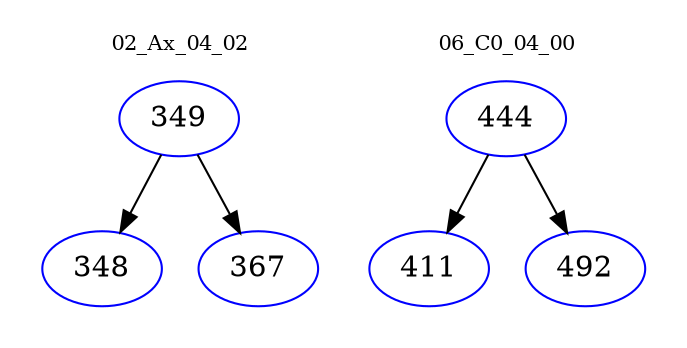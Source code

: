 digraph{
subgraph cluster_0 {
color = white
label = "02_Ax_04_02";
fontsize=10;
T0_349 [label="349", color="blue"]
T0_349 -> T0_348 [color="black"]
T0_348 [label="348", color="blue"]
T0_349 -> T0_367 [color="black"]
T0_367 [label="367", color="blue"]
}
subgraph cluster_1 {
color = white
label = "06_C0_04_00";
fontsize=10;
T1_444 [label="444", color="blue"]
T1_444 -> T1_411 [color="black"]
T1_411 [label="411", color="blue"]
T1_444 -> T1_492 [color="black"]
T1_492 [label="492", color="blue"]
}
}
